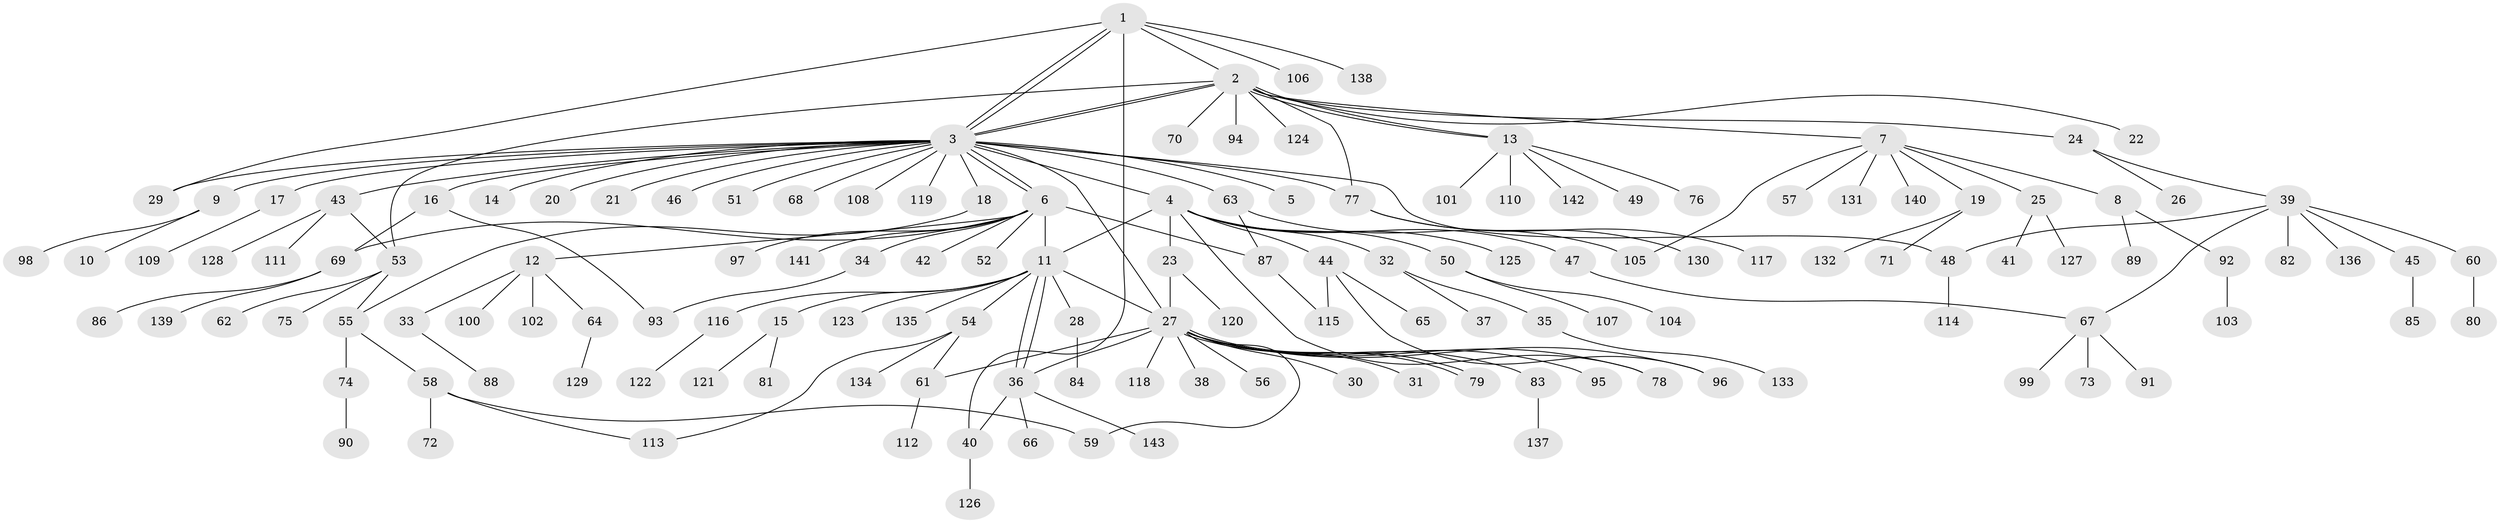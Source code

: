 // Generated by graph-tools (version 1.1) at 2025/48/03/09/25 04:48:44]
// undirected, 143 vertices, 170 edges
graph export_dot {
graph [start="1"]
  node [color=gray90,style=filled];
  1;
  2;
  3;
  4;
  5;
  6;
  7;
  8;
  9;
  10;
  11;
  12;
  13;
  14;
  15;
  16;
  17;
  18;
  19;
  20;
  21;
  22;
  23;
  24;
  25;
  26;
  27;
  28;
  29;
  30;
  31;
  32;
  33;
  34;
  35;
  36;
  37;
  38;
  39;
  40;
  41;
  42;
  43;
  44;
  45;
  46;
  47;
  48;
  49;
  50;
  51;
  52;
  53;
  54;
  55;
  56;
  57;
  58;
  59;
  60;
  61;
  62;
  63;
  64;
  65;
  66;
  67;
  68;
  69;
  70;
  71;
  72;
  73;
  74;
  75;
  76;
  77;
  78;
  79;
  80;
  81;
  82;
  83;
  84;
  85;
  86;
  87;
  88;
  89;
  90;
  91;
  92;
  93;
  94;
  95;
  96;
  97;
  98;
  99;
  100;
  101;
  102;
  103;
  104;
  105;
  106;
  107;
  108;
  109;
  110;
  111;
  112;
  113;
  114;
  115;
  116;
  117;
  118;
  119;
  120;
  121;
  122;
  123;
  124;
  125;
  126;
  127;
  128;
  129;
  130;
  131;
  132;
  133;
  134;
  135;
  136;
  137;
  138;
  139;
  140;
  141;
  142;
  143;
  1 -- 2;
  1 -- 3;
  1 -- 3;
  1 -- 29;
  1 -- 40;
  1 -- 106;
  1 -- 138;
  2 -- 3;
  2 -- 3;
  2 -- 7;
  2 -- 13;
  2 -- 13;
  2 -- 22;
  2 -- 24;
  2 -- 53;
  2 -- 70;
  2 -- 77;
  2 -- 94;
  2 -- 124;
  3 -- 4;
  3 -- 5;
  3 -- 6;
  3 -- 6;
  3 -- 9;
  3 -- 14;
  3 -- 16;
  3 -- 17;
  3 -- 18;
  3 -- 20;
  3 -- 21;
  3 -- 27;
  3 -- 29;
  3 -- 43;
  3 -- 46;
  3 -- 48;
  3 -- 51;
  3 -- 63;
  3 -- 68;
  3 -- 77;
  3 -- 108;
  3 -- 119;
  4 -- 11;
  4 -- 23;
  4 -- 32;
  4 -- 44;
  4 -- 47;
  4 -- 50;
  4 -- 78;
  4 -- 125;
  6 -- 11;
  6 -- 12;
  6 -- 34;
  6 -- 42;
  6 -- 52;
  6 -- 69;
  6 -- 87;
  6 -- 97;
  6 -- 141;
  7 -- 8;
  7 -- 19;
  7 -- 25;
  7 -- 57;
  7 -- 105;
  7 -- 131;
  7 -- 140;
  8 -- 89;
  8 -- 92;
  9 -- 10;
  9 -- 98;
  11 -- 15;
  11 -- 27;
  11 -- 28;
  11 -- 36;
  11 -- 36;
  11 -- 54;
  11 -- 116;
  11 -- 123;
  11 -- 135;
  12 -- 33;
  12 -- 64;
  12 -- 100;
  12 -- 102;
  13 -- 49;
  13 -- 76;
  13 -- 101;
  13 -- 110;
  13 -- 142;
  15 -- 81;
  15 -- 121;
  16 -- 69;
  16 -- 93;
  17 -- 109;
  18 -- 55;
  19 -- 71;
  19 -- 132;
  23 -- 27;
  23 -- 120;
  24 -- 26;
  24 -- 39;
  25 -- 41;
  25 -- 127;
  27 -- 30;
  27 -- 31;
  27 -- 36;
  27 -- 38;
  27 -- 56;
  27 -- 59;
  27 -- 61;
  27 -- 78;
  27 -- 79;
  27 -- 79;
  27 -- 83;
  27 -- 95;
  27 -- 96;
  27 -- 118;
  28 -- 84;
  32 -- 35;
  32 -- 37;
  33 -- 88;
  34 -- 93;
  35 -- 133;
  36 -- 40;
  36 -- 66;
  36 -- 143;
  39 -- 45;
  39 -- 48;
  39 -- 60;
  39 -- 67;
  39 -- 82;
  39 -- 136;
  40 -- 126;
  43 -- 53;
  43 -- 111;
  43 -- 128;
  44 -- 65;
  44 -- 96;
  44 -- 115;
  45 -- 85;
  47 -- 67;
  48 -- 114;
  50 -- 104;
  50 -- 107;
  53 -- 55;
  53 -- 62;
  53 -- 75;
  54 -- 61;
  54 -- 113;
  54 -- 134;
  55 -- 58;
  55 -- 74;
  58 -- 59;
  58 -- 72;
  58 -- 113;
  60 -- 80;
  61 -- 112;
  63 -- 87;
  63 -- 105;
  64 -- 129;
  67 -- 73;
  67 -- 91;
  67 -- 99;
  69 -- 86;
  69 -- 139;
  74 -- 90;
  77 -- 117;
  77 -- 130;
  83 -- 137;
  87 -- 115;
  92 -- 103;
  116 -- 122;
}
